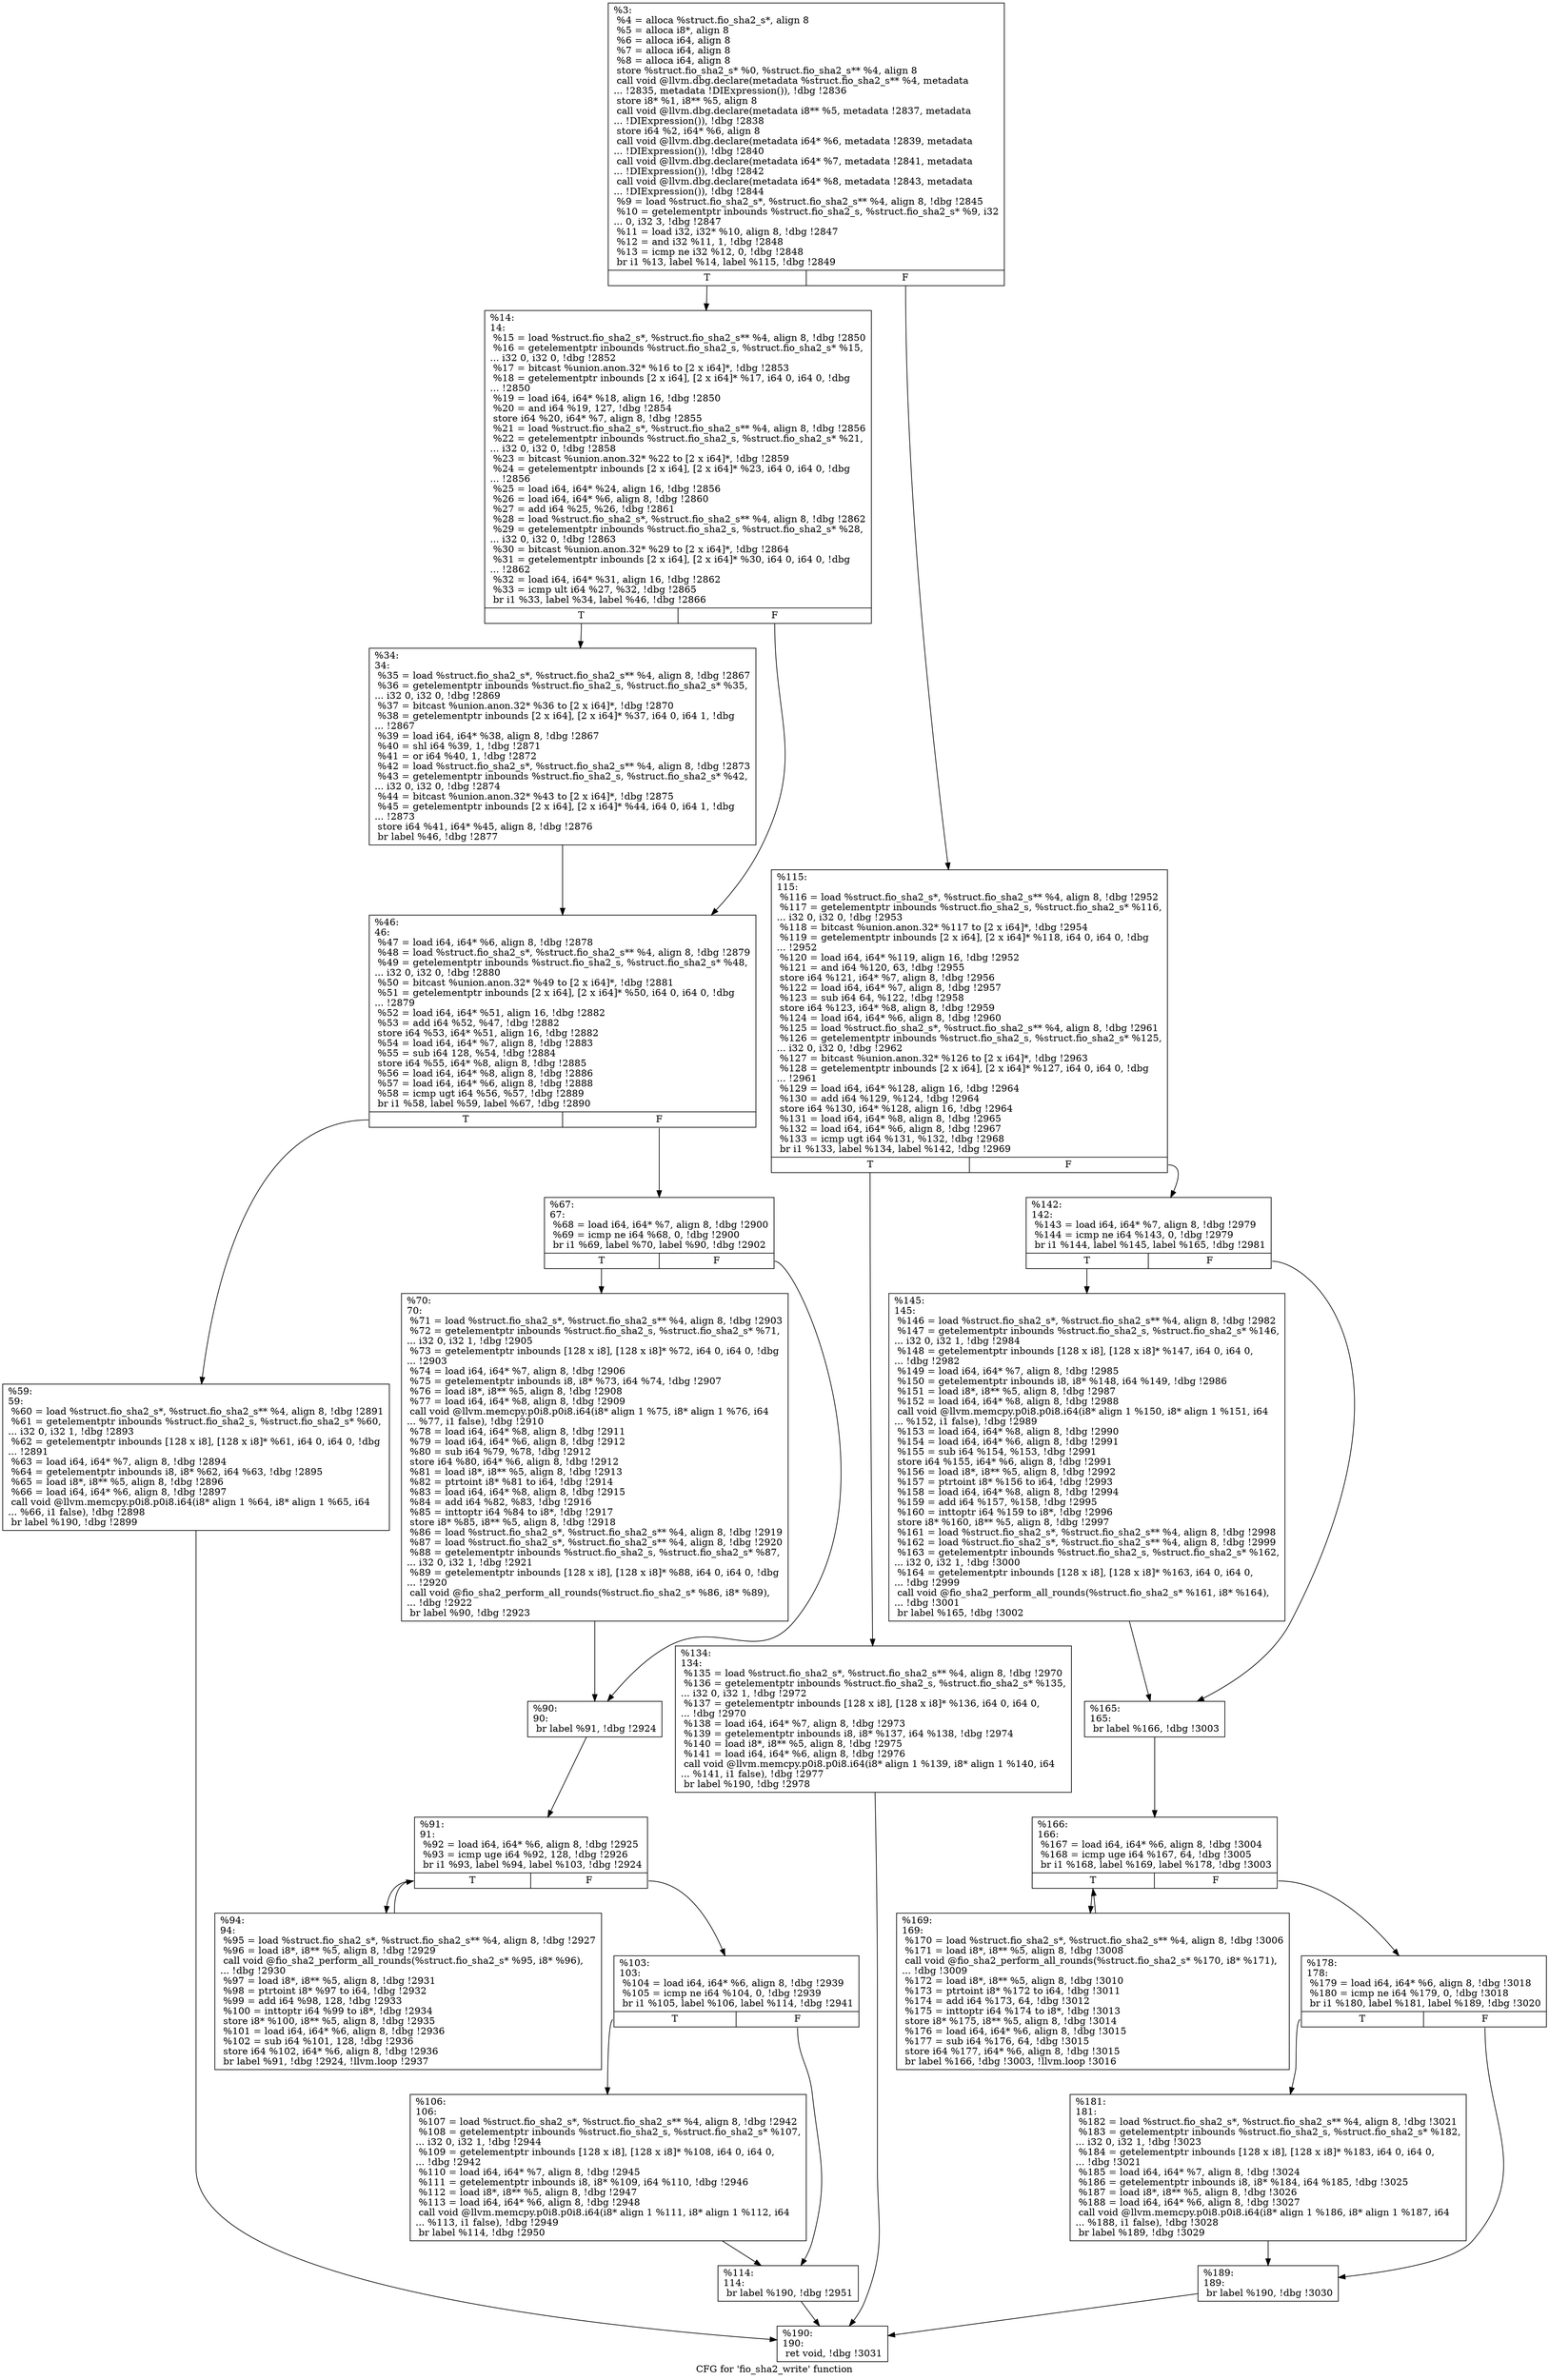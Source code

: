 digraph "CFG for 'fio_sha2_write' function" {
	label="CFG for 'fio_sha2_write' function";

	Node0x556851954240 [shape=record,label="{%3:\l  %4 = alloca %struct.fio_sha2_s*, align 8\l  %5 = alloca i8*, align 8\l  %6 = alloca i64, align 8\l  %7 = alloca i64, align 8\l  %8 = alloca i64, align 8\l  store %struct.fio_sha2_s* %0, %struct.fio_sha2_s** %4, align 8\l  call void @llvm.dbg.declare(metadata %struct.fio_sha2_s** %4, metadata\l... !2835, metadata !DIExpression()), !dbg !2836\l  store i8* %1, i8** %5, align 8\l  call void @llvm.dbg.declare(metadata i8** %5, metadata !2837, metadata\l... !DIExpression()), !dbg !2838\l  store i64 %2, i64* %6, align 8\l  call void @llvm.dbg.declare(metadata i64* %6, metadata !2839, metadata\l... !DIExpression()), !dbg !2840\l  call void @llvm.dbg.declare(metadata i64* %7, metadata !2841, metadata\l... !DIExpression()), !dbg !2842\l  call void @llvm.dbg.declare(metadata i64* %8, metadata !2843, metadata\l... !DIExpression()), !dbg !2844\l  %9 = load %struct.fio_sha2_s*, %struct.fio_sha2_s** %4, align 8, !dbg !2845\l  %10 = getelementptr inbounds %struct.fio_sha2_s, %struct.fio_sha2_s* %9, i32\l... 0, i32 3, !dbg !2847\l  %11 = load i32, i32* %10, align 8, !dbg !2847\l  %12 = and i32 %11, 1, !dbg !2848\l  %13 = icmp ne i32 %12, 0, !dbg !2848\l  br i1 %13, label %14, label %115, !dbg !2849\l|{<s0>T|<s1>F}}"];
	Node0x556851954240:s0 -> Node0x556851958fe0;
	Node0x556851954240:s1 -> Node0x5568519593a0;
	Node0x556851958fe0 [shape=record,label="{%14:\l14:                                               \l  %15 = load %struct.fio_sha2_s*, %struct.fio_sha2_s** %4, align 8, !dbg !2850\l  %16 = getelementptr inbounds %struct.fio_sha2_s, %struct.fio_sha2_s* %15,\l... i32 0, i32 0, !dbg !2852\l  %17 = bitcast %union.anon.32* %16 to [2 x i64]*, !dbg !2853\l  %18 = getelementptr inbounds [2 x i64], [2 x i64]* %17, i64 0, i64 0, !dbg\l... !2850\l  %19 = load i64, i64* %18, align 16, !dbg !2850\l  %20 = and i64 %19, 127, !dbg !2854\l  store i64 %20, i64* %7, align 8, !dbg !2855\l  %21 = load %struct.fio_sha2_s*, %struct.fio_sha2_s** %4, align 8, !dbg !2856\l  %22 = getelementptr inbounds %struct.fio_sha2_s, %struct.fio_sha2_s* %21,\l... i32 0, i32 0, !dbg !2858\l  %23 = bitcast %union.anon.32* %22 to [2 x i64]*, !dbg !2859\l  %24 = getelementptr inbounds [2 x i64], [2 x i64]* %23, i64 0, i64 0, !dbg\l... !2856\l  %25 = load i64, i64* %24, align 16, !dbg !2856\l  %26 = load i64, i64* %6, align 8, !dbg !2860\l  %27 = add i64 %25, %26, !dbg !2861\l  %28 = load %struct.fio_sha2_s*, %struct.fio_sha2_s** %4, align 8, !dbg !2862\l  %29 = getelementptr inbounds %struct.fio_sha2_s, %struct.fio_sha2_s* %28,\l... i32 0, i32 0, !dbg !2863\l  %30 = bitcast %union.anon.32* %29 to [2 x i64]*, !dbg !2864\l  %31 = getelementptr inbounds [2 x i64], [2 x i64]* %30, i64 0, i64 0, !dbg\l... !2862\l  %32 = load i64, i64* %31, align 16, !dbg !2862\l  %33 = icmp ult i64 %27, %32, !dbg !2865\l  br i1 %33, label %34, label %46, !dbg !2866\l|{<s0>T|<s1>F}}"];
	Node0x556851958fe0:s0 -> Node0x556851959030;
	Node0x556851958fe0:s1 -> Node0x556851959080;
	Node0x556851959030 [shape=record,label="{%34:\l34:                                               \l  %35 = load %struct.fio_sha2_s*, %struct.fio_sha2_s** %4, align 8, !dbg !2867\l  %36 = getelementptr inbounds %struct.fio_sha2_s, %struct.fio_sha2_s* %35,\l... i32 0, i32 0, !dbg !2869\l  %37 = bitcast %union.anon.32* %36 to [2 x i64]*, !dbg !2870\l  %38 = getelementptr inbounds [2 x i64], [2 x i64]* %37, i64 0, i64 1, !dbg\l... !2867\l  %39 = load i64, i64* %38, align 8, !dbg !2867\l  %40 = shl i64 %39, 1, !dbg !2871\l  %41 = or i64 %40, 1, !dbg !2872\l  %42 = load %struct.fio_sha2_s*, %struct.fio_sha2_s** %4, align 8, !dbg !2873\l  %43 = getelementptr inbounds %struct.fio_sha2_s, %struct.fio_sha2_s* %42,\l... i32 0, i32 0, !dbg !2874\l  %44 = bitcast %union.anon.32* %43 to [2 x i64]*, !dbg !2875\l  %45 = getelementptr inbounds [2 x i64], [2 x i64]* %44, i64 0, i64 1, !dbg\l... !2873\l  store i64 %41, i64* %45, align 8, !dbg !2876\l  br label %46, !dbg !2877\l}"];
	Node0x556851959030 -> Node0x556851959080;
	Node0x556851959080 [shape=record,label="{%46:\l46:                                               \l  %47 = load i64, i64* %6, align 8, !dbg !2878\l  %48 = load %struct.fio_sha2_s*, %struct.fio_sha2_s** %4, align 8, !dbg !2879\l  %49 = getelementptr inbounds %struct.fio_sha2_s, %struct.fio_sha2_s* %48,\l... i32 0, i32 0, !dbg !2880\l  %50 = bitcast %union.anon.32* %49 to [2 x i64]*, !dbg !2881\l  %51 = getelementptr inbounds [2 x i64], [2 x i64]* %50, i64 0, i64 0, !dbg\l... !2879\l  %52 = load i64, i64* %51, align 16, !dbg !2882\l  %53 = add i64 %52, %47, !dbg !2882\l  store i64 %53, i64* %51, align 16, !dbg !2882\l  %54 = load i64, i64* %7, align 8, !dbg !2883\l  %55 = sub i64 128, %54, !dbg !2884\l  store i64 %55, i64* %8, align 8, !dbg !2885\l  %56 = load i64, i64* %8, align 8, !dbg !2886\l  %57 = load i64, i64* %6, align 8, !dbg !2888\l  %58 = icmp ugt i64 %56, %57, !dbg !2889\l  br i1 %58, label %59, label %67, !dbg !2890\l|{<s0>T|<s1>F}}"];
	Node0x556851959080:s0 -> Node0x5568519590d0;
	Node0x556851959080:s1 -> Node0x556851959120;
	Node0x5568519590d0 [shape=record,label="{%59:\l59:                                               \l  %60 = load %struct.fio_sha2_s*, %struct.fio_sha2_s** %4, align 8, !dbg !2891\l  %61 = getelementptr inbounds %struct.fio_sha2_s, %struct.fio_sha2_s* %60,\l... i32 0, i32 1, !dbg !2893\l  %62 = getelementptr inbounds [128 x i8], [128 x i8]* %61, i64 0, i64 0, !dbg\l... !2891\l  %63 = load i64, i64* %7, align 8, !dbg !2894\l  %64 = getelementptr inbounds i8, i8* %62, i64 %63, !dbg !2895\l  %65 = load i8*, i8** %5, align 8, !dbg !2896\l  %66 = load i64, i64* %6, align 8, !dbg !2897\l  call void @llvm.memcpy.p0i8.p0i8.i64(i8* align 1 %64, i8* align 1 %65, i64\l... %66, i1 false), !dbg !2898\l  br label %190, !dbg !2899\l}"];
	Node0x5568519590d0 -> Node0x5568519596c0;
	Node0x556851959120 [shape=record,label="{%67:\l67:                                               \l  %68 = load i64, i64* %7, align 8, !dbg !2900\l  %69 = icmp ne i64 %68, 0, !dbg !2900\l  br i1 %69, label %70, label %90, !dbg !2902\l|{<s0>T|<s1>F}}"];
	Node0x556851959120:s0 -> Node0x556851959170;
	Node0x556851959120:s1 -> Node0x5568519591c0;
	Node0x556851959170 [shape=record,label="{%70:\l70:                                               \l  %71 = load %struct.fio_sha2_s*, %struct.fio_sha2_s** %4, align 8, !dbg !2903\l  %72 = getelementptr inbounds %struct.fio_sha2_s, %struct.fio_sha2_s* %71,\l... i32 0, i32 1, !dbg !2905\l  %73 = getelementptr inbounds [128 x i8], [128 x i8]* %72, i64 0, i64 0, !dbg\l... !2903\l  %74 = load i64, i64* %7, align 8, !dbg !2906\l  %75 = getelementptr inbounds i8, i8* %73, i64 %74, !dbg !2907\l  %76 = load i8*, i8** %5, align 8, !dbg !2908\l  %77 = load i64, i64* %8, align 8, !dbg !2909\l  call void @llvm.memcpy.p0i8.p0i8.i64(i8* align 1 %75, i8* align 1 %76, i64\l... %77, i1 false), !dbg !2910\l  %78 = load i64, i64* %8, align 8, !dbg !2911\l  %79 = load i64, i64* %6, align 8, !dbg !2912\l  %80 = sub i64 %79, %78, !dbg !2912\l  store i64 %80, i64* %6, align 8, !dbg !2912\l  %81 = load i8*, i8** %5, align 8, !dbg !2913\l  %82 = ptrtoint i8* %81 to i64, !dbg !2914\l  %83 = load i64, i64* %8, align 8, !dbg !2915\l  %84 = add i64 %82, %83, !dbg !2916\l  %85 = inttoptr i64 %84 to i8*, !dbg !2917\l  store i8* %85, i8** %5, align 8, !dbg !2918\l  %86 = load %struct.fio_sha2_s*, %struct.fio_sha2_s** %4, align 8, !dbg !2919\l  %87 = load %struct.fio_sha2_s*, %struct.fio_sha2_s** %4, align 8, !dbg !2920\l  %88 = getelementptr inbounds %struct.fio_sha2_s, %struct.fio_sha2_s* %87,\l... i32 0, i32 1, !dbg !2921\l  %89 = getelementptr inbounds [128 x i8], [128 x i8]* %88, i64 0, i64 0, !dbg\l... !2920\l  call void @fio_sha2_perform_all_rounds(%struct.fio_sha2_s* %86, i8* %89),\l... !dbg !2922\l  br label %90, !dbg !2923\l}"];
	Node0x556851959170 -> Node0x5568519591c0;
	Node0x5568519591c0 [shape=record,label="{%90:\l90:                                               \l  br label %91, !dbg !2924\l}"];
	Node0x5568519591c0 -> Node0x556851959210;
	Node0x556851959210 [shape=record,label="{%91:\l91:                                               \l  %92 = load i64, i64* %6, align 8, !dbg !2925\l  %93 = icmp uge i64 %92, 128, !dbg !2926\l  br i1 %93, label %94, label %103, !dbg !2924\l|{<s0>T|<s1>F}}"];
	Node0x556851959210:s0 -> Node0x556851959260;
	Node0x556851959210:s1 -> Node0x5568519592b0;
	Node0x556851959260 [shape=record,label="{%94:\l94:                                               \l  %95 = load %struct.fio_sha2_s*, %struct.fio_sha2_s** %4, align 8, !dbg !2927\l  %96 = load i8*, i8** %5, align 8, !dbg !2929\l  call void @fio_sha2_perform_all_rounds(%struct.fio_sha2_s* %95, i8* %96),\l... !dbg !2930\l  %97 = load i8*, i8** %5, align 8, !dbg !2931\l  %98 = ptrtoint i8* %97 to i64, !dbg !2932\l  %99 = add i64 %98, 128, !dbg !2933\l  %100 = inttoptr i64 %99 to i8*, !dbg !2934\l  store i8* %100, i8** %5, align 8, !dbg !2935\l  %101 = load i64, i64* %6, align 8, !dbg !2936\l  %102 = sub i64 %101, 128, !dbg !2936\l  store i64 %102, i64* %6, align 8, !dbg !2936\l  br label %91, !dbg !2924, !llvm.loop !2937\l}"];
	Node0x556851959260 -> Node0x556851959210;
	Node0x5568519592b0 [shape=record,label="{%103:\l103:                                              \l  %104 = load i64, i64* %6, align 8, !dbg !2939\l  %105 = icmp ne i64 %104, 0, !dbg !2939\l  br i1 %105, label %106, label %114, !dbg !2941\l|{<s0>T|<s1>F}}"];
	Node0x5568519592b0:s0 -> Node0x556851959300;
	Node0x5568519592b0:s1 -> Node0x556851959350;
	Node0x556851959300 [shape=record,label="{%106:\l106:                                              \l  %107 = load %struct.fio_sha2_s*, %struct.fio_sha2_s** %4, align 8, !dbg !2942\l  %108 = getelementptr inbounds %struct.fio_sha2_s, %struct.fio_sha2_s* %107,\l... i32 0, i32 1, !dbg !2944\l  %109 = getelementptr inbounds [128 x i8], [128 x i8]* %108, i64 0, i64 0,\l... !dbg !2942\l  %110 = load i64, i64* %7, align 8, !dbg !2945\l  %111 = getelementptr inbounds i8, i8* %109, i64 %110, !dbg !2946\l  %112 = load i8*, i8** %5, align 8, !dbg !2947\l  %113 = load i64, i64* %6, align 8, !dbg !2948\l  call void @llvm.memcpy.p0i8.p0i8.i64(i8* align 1 %111, i8* align 1 %112, i64\l... %113, i1 false), !dbg !2949\l  br label %114, !dbg !2950\l}"];
	Node0x556851959300 -> Node0x556851959350;
	Node0x556851959350 [shape=record,label="{%114:\l114:                                              \l  br label %190, !dbg !2951\l}"];
	Node0x556851959350 -> Node0x5568519596c0;
	Node0x5568519593a0 [shape=record,label="{%115:\l115:                                              \l  %116 = load %struct.fio_sha2_s*, %struct.fio_sha2_s** %4, align 8, !dbg !2952\l  %117 = getelementptr inbounds %struct.fio_sha2_s, %struct.fio_sha2_s* %116,\l... i32 0, i32 0, !dbg !2953\l  %118 = bitcast %union.anon.32* %117 to [2 x i64]*, !dbg !2954\l  %119 = getelementptr inbounds [2 x i64], [2 x i64]* %118, i64 0, i64 0, !dbg\l... !2952\l  %120 = load i64, i64* %119, align 16, !dbg !2952\l  %121 = and i64 %120, 63, !dbg !2955\l  store i64 %121, i64* %7, align 8, !dbg !2956\l  %122 = load i64, i64* %7, align 8, !dbg !2957\l  %123 = sub i64 64, %122, !dbg !2958\l  store i64 %123, i64* %8, align 8, !dbg !2959\l  %124 = load i64, i64* %6, align 8, !dbg !2960\l  %125 = load %struct.fio_sha2_s*, %struct.fio_sha2_s** %4, align 8, !dbg !2961\l  %126 = getelementptr inbounds %struct.fio_sha2_s, %struct.fio_sha2_s* %125,\l... i32 0, i32 0, !dbg !2962\l  %127 = bitcast %union.anon.32* %126 to [2 x i64]*, !dbg !2963\l  %128 = getelementptr inbounds [2 x i64], [2 x i64]* %127, i64 0, i64 0, !dbg\l... !2961\l  %129 = load i64, i64* %128, align 16, !dbg !2964\l  %130 = add i64 %129, %124, !dbg !2964\l  store i64 %130, i64* %128, align 16, !dbg !2964\l  %131 = load i64, i64* %8, align 8, !dbg !2965\l  %132 = load i64, i64* %6, align 8, !dbg !2967\l  %133 = icmp ugt i64 %131, %132, !dbg !2968\l  br i1 %133, label %134, label %142, !dbg !2969\l|{<s0>T|<s1>F}}"];
	Node0x5568519593a0:s0 -> Node0x5568519593f0;
	Node0x5568519593a0:s1 -> Node0x556851959440;
	Node0x5568519593f0 [shape=record,label="{%134:\l134:                                              \l  %135 = load %struct.fio_sha2_s*, %struct.fio_sha2_s** %4, align 8, !dbg !2970\l  %136 = getelementptr inbounds %struct.fio_sha2_s, %struct.fio_sha2_s* %135,\l... i32 0, i32 1, !dbg !2972\l  %137 = getelementptr inbounds [128 x i8], [128 x i8]* %136, i64 0, i64 0,\l... !dbg !2970\l  %138 = load i64, i64* %7, align 8, !dbg !2973\l  %139 = getelementptr inbounds i8, i8* %137, i64 %138, !dbg !2974\l  %140 = load i8*, i8** %5, align 8, !dbg !2975\l  %141 = load i64, i64* %6, align 8, !dbg !2976\l  call void @llvm.memcpy.p0i8.p0i8.i64(i8* align 1 %139, i8* align 1 %140, i64\l... %141, i1 false), !dbg !2977\l  br label %190, !dbg !2978\l}"];
	Node0x5568519593f0 -> Node0x5568519596c0;
	Node0x556851959440 [shape=record,label="{%142:\l142:                                              \l  %143 = load i64, i64* %7, align 8, !dbg !2979\l  %144 = icmp ne i64 %143, 0, !dbg !2979\l  br i1 %144, label %145, label %165, !dbg !2981\l|{<s0>T|<s1>F}}"];
	Node0x556851959440:s0 -> Node0x556851959490;
	Node0x556851959440:s1 -> Node0x5568519594e0;
	Node0x556851959490 [shape=record,label="{%145:\l145:                                              \l  %146 = load %struct.fio_sha2_s*, %struct.fio_sha2_s** %4, align 8, !dbg !2982\l  %147 = getelementptr inbounds %struct.fio_sha2_s, %struct.fio_sha2_s* %146,\l... i32 0, i32 1, !dbg !2984\l  %148 = getelementptr inbounds [128 x i8], [128 x i8]* %147, i64 0, i64 0,\l... !dbg !2982\l  %149 = load i64, i64* %7, align 8, !dbg !2985\l  %150 = getelementptr inbounds i8, i8* %148, i64 %149, !dbg !2986\l  %151 = load i8*, i8** %5, align 8, !dbg !2987\l  %152 = load i64, i64* %8, align 8, !dbg !2988\l  call void @llvm.memcpy.p0i8.p0i8.i64(i8* align 1 %150, i8* align 1 %151, i64\l... %152, i1 false), !dbg !2989\l  %153 = load i64, i64* %8, align 8, !dbg !2990\l  %154 = load i64, i64* %6, align 8, !dbg !2991\l  %155 = sub i64 %154, %153, !dbg !2991\l  store i64 %155, i64* %6, align 8, !dbg !2991\l  %156 = load i8*, i8** %5, align 8, !dbg !2992\l  %157 = ptrtoint i8* %156 to i64, !dbg !2993\l  %158 = load i64, i64* %8, align 8, !dbg !2994\l  %159 = add i64 %157, %158, !dbg !2995\l  %160 = inttoptr i64 %159 to i8*, !dbg !2996\l  store i8* %160, i8** %5, align 8, !dbg !2997\l  %161 = load %struct.fio_sha2_s*, %struct.fio_sha2_s** %4, align 8, !dbg !2998\l  %162 = load %struct.fio_sha2_s*, %struct.fio_sha2_s** %4, align 8, !dbg !2999\l  %163 = getelementptr inbounds %struct.fio_sha2_s, %struct.fio_sha2_s* %162,\l... i32 0, i32 1, !dbg !3000\l  %164 = getelementptr inbounds [128 x i8], [128 x i8]* %163, i64 0, i64 0,\l... !dbg !2999\l  call void @fio_sha2_perform_all_rounds(%struct.fio_sha2_s* %161, i8* %164),\l... !dbg !3001\l  br label %165, !dbg !3002\l}"];
	Node0x556851959490 -> Node0x5568519594e0;
	Node0x5568519594e0 [shape=record,label="{%165:\l165:                                              \l  br label %166, !dbg !3003\l}"];
	Node0x5568519594e0 -> Node0x556851959530;
	Node0x556851959530 [shape=record,label="{%166:\l166:                                              \l  %167 = load i64, i64* %6, align 8, !dbg !3004\l  %168 = icmp uge i64 %167, 64, !dbg !3005\l  br i1 %168, label %169, label %178, !dbg !3003\l|{<s0>T|<s1>F}}"];
	Node0x556851959530:s0 -> Node0x556851959580;
	Node0x556851959530:s1 -> Node0x5568519595d0;
	Node0x556851959580 [shape=record,label="{%169:\l169:                                              \l  %170 = load %struct.fio_sha2_s*, %struct.fio_sha2_s** %4, align 8, !dbg !3006\l  %171 = load i8*, i8** %5, align 8, !dbg !3008\l  call void @fio_sha2_perform_all_rounds(%struct.fio_sha2_s* %170, i8* %171),\l... !dbg !3009\l  %172 = load i8*, i8** %5, align 8, !dbg !3010\l  %173 = ptrtoint i8* %172 to i64, !dbg !3011\l  %174 = add i64 %173, 64, !dbg !3012\l  %175 = inttoptr i64 %174 to i8*, !dbg !3013\l  store i8* %175, i8** %5, align 8, !dbg !3014\l  %176 = load i64, i64* %6, align 8, !dbg !3015\l  %177 = sub i64 %176, 64, !dbg !3015\l  store i64 %177, i64* %6, align 8, !dbg !3015\l  br label %166, !dbg !3003, !llvm.loop !3016\l}"];
	Node0x556851959580 -> Node0x556851959530;
	Node0x5568519595d0 [shape=record,label="{%178:\l178:                                              \l  %179 = load i64, i64* %6, align 8, !dbg !3018\l  %180 = icmp ne i64 %179, 0, !dbg !3018\l  br i1 %180, label %181, label %189, !dbg !3020\l|{<s0>T|<s1>F}}"];
	Node0x5568519595d0:s0 -> Node0x556851959620;
	Node0x5568519595d0:s1 -> Node0x556851959670;
	Node0x556851959620 [shape=record,label="{%181:\l181:                                              \l  %182 = load %struct.fio_sha2_s*, %struct.fio_sha2_s** %4, align 8, !dbg !3021\l  %183 = getelementptr inbounds %struct.fio_sha2_s, %struct.fio_sha2_s* %182,\l... i32 0, i32 1, !dbg !3023\l  %184 = getelementptr inbounds [128 x i8], [128 x i8]* %183, i64 0, i64 0,\l... !dbg !3021\l  %185 = load i64, i64* %7, align 8, !dbg !3024\l  %186 = getelementptr inbounds i8, i8* %184, i64 %185, !dbg !3025\l  %187 = load i8*, i8** %5, align 8, !dbg !3026\l  %188 = load i64, i64* %6, align 8, !dbg !3027\l  call void @llvm.memcpy.p0i8.p0i8.i64(i8* align 1 %186, i8* align 1 %187, i64\l... %188, i1 false), !dbg !3028\l  br label %189, !dbg !3029\l}"];
	Node0x556851959620 -> Node0x556851959670;
	Node0x556851959670 [shape=record,label="{%189:\l189:                                              \l  br label %190, !dbg !3030\l}"];
	Node0x556851959670 -> Node0x5568519596c0;
	Node0x5568519596c0 [shape=record,label="{%190:\l190:                                              \l  ret void, !dbg !3031\l}"];
}
